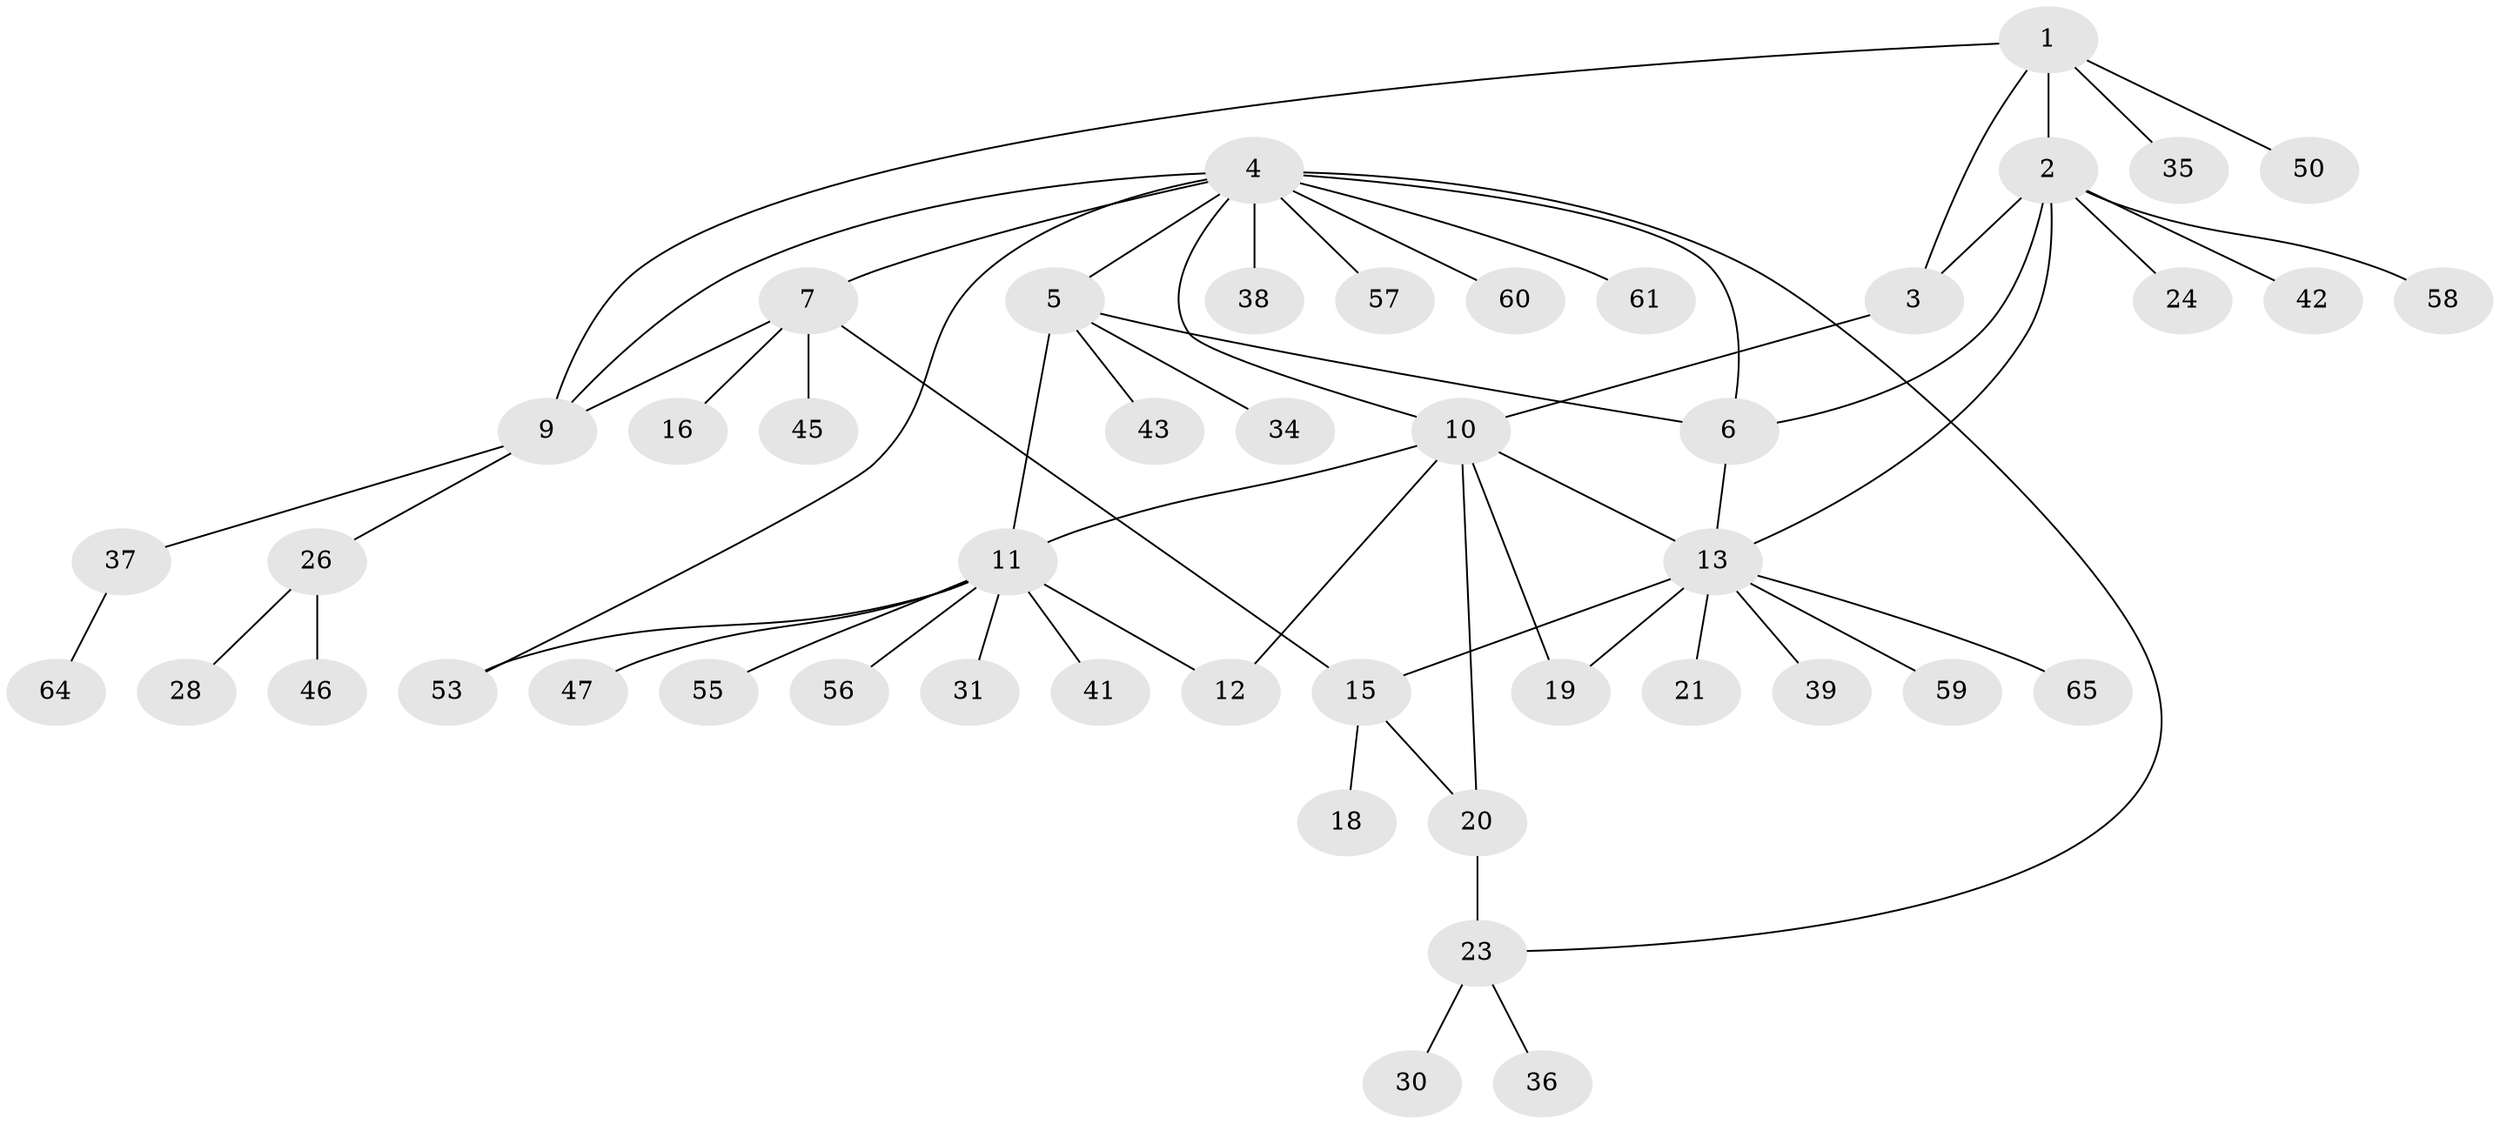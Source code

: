 // Generated by graph-tools (version 1.1) at 2025/24/03/03/25 07:24:09]
// undirected, 47 vertices, 60 edges
graph export_dot {
graph [start="1"]
  node [color=gray90,style=filled];
  1 [super="+32"];
  2 [super="+27"];
  3 [super="+33"];
  4 [super="+8"];
  5 [super="+48"];
  6 [super="+49"];
  7 [super="+40"];
  9 [super="+22"];
  10 [super="+52"];
  11 [super="+62"];
  12 [super="+51"];
  13 [super="+14"];
  15 [super="+17"];
  16 [super="+66"];
  18;
  19;
  20 [super="+29"];
  21;
  23 [super="+25"];
  24;
  26 [super="+54"];
  28;
  30;
  31;
  34;
  35;
  36;
  37;
  38;
  39;
  41;
  42 [super="+44"];
  43;
  45 [super="+63"];
  46;
  47;
  50;
  53;
  55;
  56;
  57;
  58;
  59;
  60;
  61;
  64;
  65;
  1 -- 2;
  1 -- 3;
  1 -- 9;
  1 -- 35;
  1 -- 50;
  2 -- 3;
  2 -- 6;
  2 -- 13;
  2 -- 24;
  2 -- 58;
  2 -- 42;
  3 -- 10;
  4 -- 5;
  4 -- 6;
  4 -- 38;
  4 -- 53;
  4 -- 60;
  4 -- 61;
  4 -- 23;
  4 -- 7;
  4 -- 9;
  4 -- 10;
  4 -- 57;
  5 -- 6;
  5 -- 11;
  5 -- 34;
  5 -- 43;
  6 -- 13;
  7 -- 9;
  7 -- 15;
  7 -- 16;
  7 -- 45;
  9 -- 37;
  9 -- 26;
  10 -- 11;
  10 -- 12;
  10 -- 13;
  10 -- 20;
  10 -- 19;
  11 -- 12;
  11 -- 31;
  11 -- 41;
  11 -- 47;
  11 -- 53;
  11 -- 55;
  11 -- 56;
  13 -- 15 [weight=2];
  13 -- 19;
  13 -- 39;
  13 -- 59;
  13 -- 65;
  13 -- 21;
  15 -- 18;
  15 -- 20;
  20 -- 23 [weight=2];
  23 -- 30;
  23 -- 36;
  26 -- 28;
  26 -- 46;
  37 -- 64;
}
